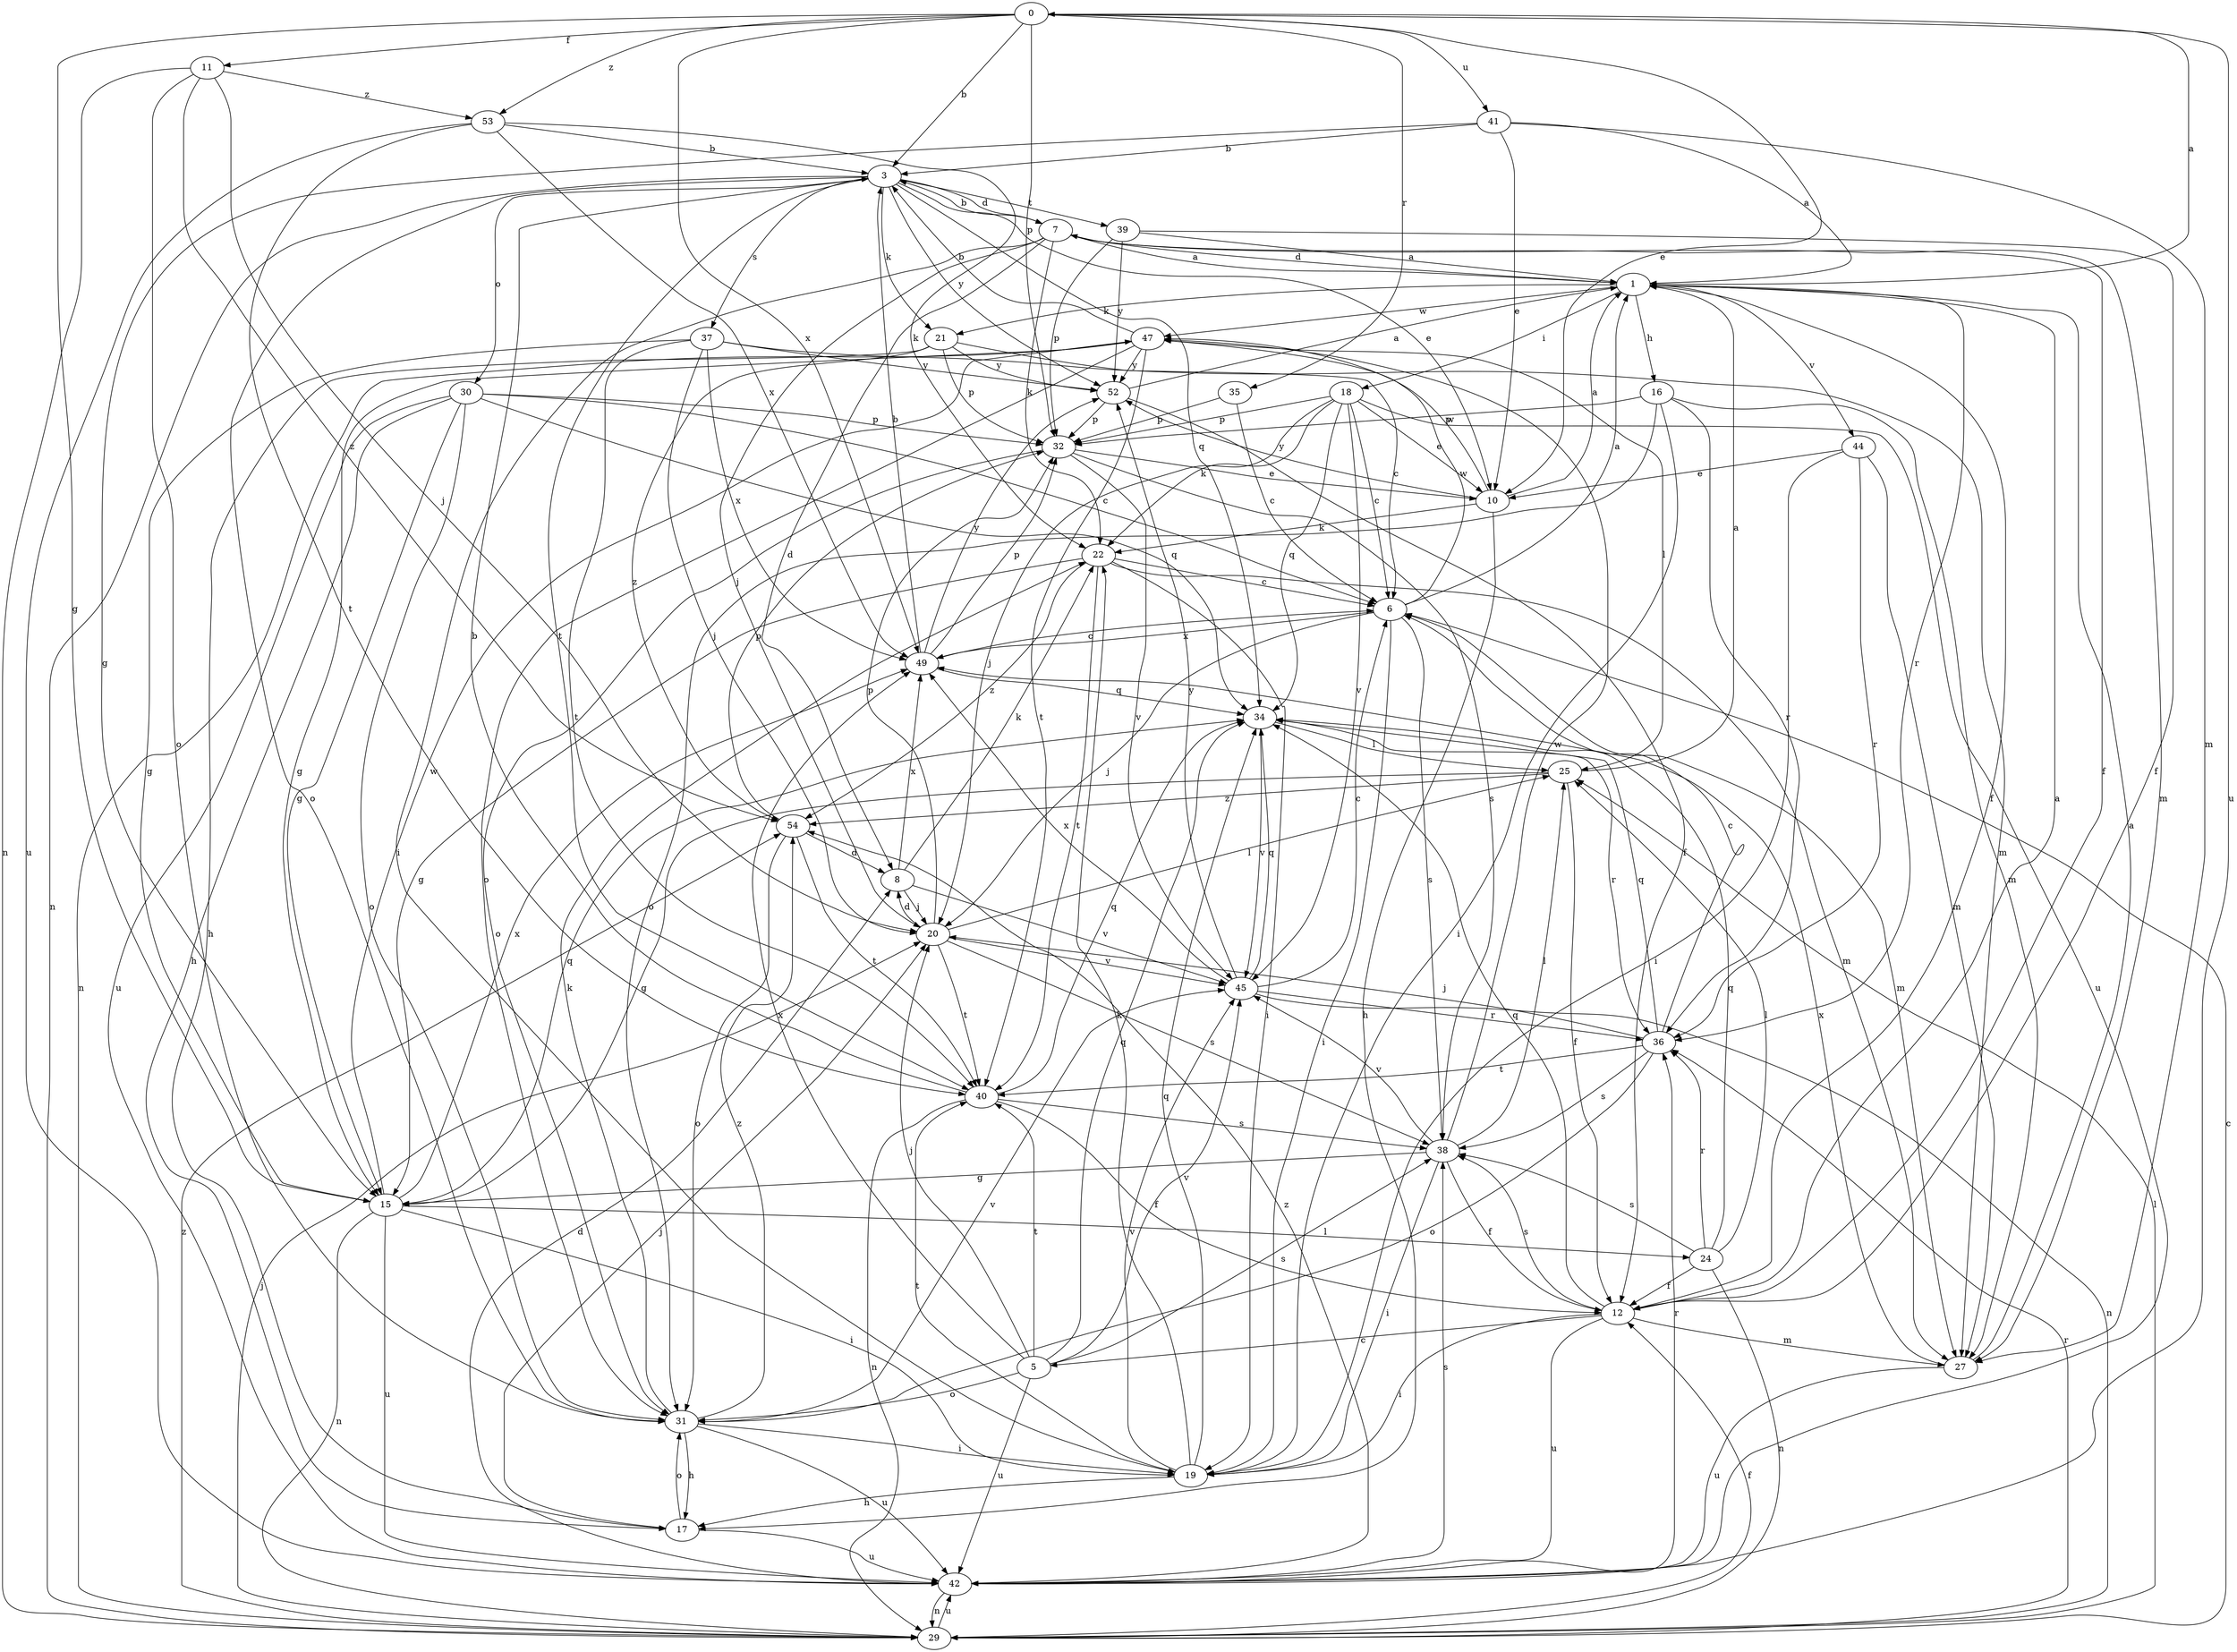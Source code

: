 strict digraph  {
0;
1;
3;
5;
6;
7;
8;
10;
11;
12;
15;
16;
17;
18;
19;
20;
21;
22;
24;
25;
27;
29;
30;
31;
32;
34;
35;
36;
37;
38;
39;
40;
41;
42;
44;
45;
47;
49;
52;
53;
54;
0 -> 3  [label=b];
0 -> 10  [label=e];
0 -> 11  [label=f];
0 -> 15  [label=g];
0 -> 32  [label=p];
0 -> 35  [label=r];
0 -> 41  [label=u];
0 -> 42  [label=u];
0 -> 49  [label=x];
0 -> 53  [label=z];
1 -> 0  [label=a];
1 -> 7  [label=d];
1 -> 12  [label=f];
1 -> 16  [label=h];
1 -> 18  [label=i];
1 -> 21  [label=k];
1 -> 36  [label=r];
1 -> 44  [label=v];
1 -> 47  [label=w];
3 -> 7  [label=d];
3 -> 10  [label=e];
3 -> 21  [label=k];
3 -> 29  [label=n];
3 -> 30  [label=o];
3 -> 31  [label=o];
3 -> 34  [label=q];
3 -> 37  [label=s];
3 -> 39  [label=t];
3 -> 40  [label=t];
3 -> 52  [label=y];
5 -> 20  [label=j];
5 -> 31  [label=o];
5 -> 34  [label=q];
5 -> 38  [label=s];
5 -> 40  [label=t];
5 -> 42  [label=u];
5 -> 45  [label=v];
5 -> 49  [label=x];
6 -> 1  [label=a];
6 -> 19  [label=i];
6 -> 20  [label=j];
6 -> 27  [label=m];
6 -> 38  [label=s];
6 -> 47  [label=w];
6 -> 49  [label=x];
7 -> 1  [label=a];
7 -> 3  [label=b];
7 -> 8  [label=d];
7 -> 12  [label=f];
7 -> 19  [label=i];
7 -> 20  [label=j];
7 -> 22  [label=k];
7 -> 27  [label=m];
8 -> 20  [label=j];
8 -> 22  [label=k];
8 -> 45  [label=v];
8 -> 49  [label=x];
10 -> 1  [label=a];
10 -> 17  [label=h];
10 -> 22  [label=k];
10 -> 47  [label=w];
10 -> 52  [label=y];
11 -> 20  [label=j];
11 -> 29  [label=n];
11 -> 31  [label=o];
11 -> 53  [label=z];
11 -> 54  [label=z];
12 -> 1  [label=a];
12 -> 5  [label=c];
12 -> 19  [label=i];
12 -> 27  [label=m];
12 -> 34  [label=q];
12 -> 38  [label=s];
12 -> 42  [label=u];
15 -> 19  [label=i];
15 -> 24  [label=l];
15 -> 29  [label=n];
15 -> 34  [label=q];
15 -> 42  [label=u];
15 -> 47  [label=w];
15 -> 49  [label=x];
16 -> 19  [label=i];
16 -> 27  [label=m];
16 -> 31  [label=o];
16 -> 32  [label=p];
16 -> 36  [label=r];
17 -> 20  [label=j];
17 -> 31  [label=o];
17 -> 42  [label=u];
18 -> 6  [label=c];
18 -> 10  [label=e];
18 -> 20  [label=j];
18 -> 22  [label=k];
18 -> 32  [label=p];
18 -> 34  [label=q];
18 -> 42  [label=u];
18 -> 45  [label=v];
19 -> 17  [label=h];
19 -> 22  [label=k];
19 -> 34  [label=q];
19 -> 40  [label=t];
19 -> 45  [label=v];
20 -> 8  [label=d];
20 -> 25  [label=l];
20 -> 32  [label=p];
20 -> 38  [label=s];
20 -> 40  [label=t];
20 -> 45  [label=v];
21 -> 6  [label=c];
21 -> 17  [label=h];
21 -> 32  [label=p];
21 -> 52  [label=y];
21 -> 54  [label=z];
22 -> 6  [label=c];
22 -> 15  [label=g];
22 -> 19  [label=i];
22 -> 27  [label=m];
22 -> 40  [label=t];
22 -> 54  [label=z];
24 -> 12  [label=f];
24 -> 25  [label=l];
24 -> 29  [label=n];
24 -> 34  [label=q];
24 -> 36  [label=r];
24 -> 38  [label=s];
25 -> 1  [label=a];
25 -> 12  [label=f];
25 -> 15  [label=g];
25 -> 54  [label=z];
27 -> 1  [label=a];
27 -> 42  [label=u];
27 -> 49  [label=x];
29 -> 6  [label=c];
29 -> 12  [label=f];
29 -> 20  [label=j];
29 -> 25  [label=l];
29 -> 36  [label=r];
29 -> 42  [label=u];
29 -> 54  [label=z];
30 -> 6  [label=c];
30 -> 15  [label=g];
30 -> 17  [label=h];
30 -> 31  [label=o];
30 -> 32  [label=p];
30 -> 34  [label=q];
30 -> 42  [label=u];
31 -> 17  [label=h];
31 -> 19  [label=i];
31 -> 22  [label=k];
31 -> 42  [label=u];
31 -> 45  [label=v];
31 -> 54  [label=z];
32 -> 10  [label=e];
32 -> 31  [label=o];
32 -> 38  [label=s];
32 -> 45  [label=v];
34 -> 25  [label=l];
34 -> 36  [label=r];
34 -> 45  [label=v];
35 -> 6  [label=c];
35 -> 32  [label=p];
36 -> 6  [label=c];
36 -> 20  [label=j];
36 -> 31  [label=o];
36 -> 34  [label=q];
36 -> 38  [label=s];
36 -> 40  [label=t];
37 -> 15  [label=g];
37 -> 20  [label=j];
37 -> 27  [label=m];
37 -> 40  [label=t];
37 -> 49  [label=x];
37 -> 52  [label=y];
38 -> 12  [label=f];
38 -> 15  [label=g];
38 -> 19  [label=i];
38 -> 25  [label=l];
38 -> 45  [label=v];
38 -> 47  [label=w];
39 -> 1  [label=a];
39 -> 12  [label=f];
39 -> 32  [label=p];
39 -> 52  [label=y];
40 -> 3  [label=b];
40 -> 12  [label=f];
40 -> 29  [label=n];
40 -> 34  [label=q];
40 -> 38  [label=s];
41 -> 1  [label=a];
41 -> 3  [label=b];
41 -> 10  [label=e];
41 -> 15  [label=g];
41 -> 27  [label=m];
42 -> 8  [label=d];
42 -> 29  [label=n];
42 -> 36  [label=r];
42 -> 38  [label=s];
42 -> 54  [label=z];
44 -> 10  [label=e];
44 -> 19  [label=i];
44 -> 27  [label=m];
44 -> 36  [label=r];
45 -> 6  [label=c];
45 -> 29  [label=n];
45 -> 34  [label=q];
45 -> 36  [label=r];
45 -> 49  [label=x];
45 -> 52  [label=y];
47 -> 3  [label=b];
47 -> 15  [label=g];
47 -> 25  [label=l];
47 -> 29  [label=n];
47 -> 31  [label=o];
47 -> 40  [label=t];
47 -> 52  [label=y];
49 -> 3  [label=b];
49 -> 6  [label=c];
49 -> 32  [label=p];
49 -> 34  [label=q];
49 -> 52  [label=y];
52 -> 1  [label=a];
52 -> 12  [label=f];
52 -> 32  [label=p];
53 -> 3  [label=b];
53 -> 22  [label=k];
53 -> 40  [label=t];
53 -> 42  [label=u];
53 -> 49  [label=x];
54 -> 8  [label=d];
54 -> 31  [label=o];
54 -> 32  [label=p];
54 -> 40  [label=t];
}
